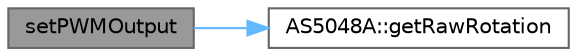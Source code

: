 digraph "setPWMOutput"
{
 // LATEX_PDF_SIZE
  bgcolor="transparent";
  edge [fontname=Helvetica,fontsize=10,labelfontname=Helvetica,labelfontsize=10];
  node [fontname=Helvetica,fontsize=10,shape=box,height=0.2,width=0.4];
  rankdir="LR";
  Node1 [id="Node000001",label="setPWMOutput",height=0.2,width=0.4,color="gray40", fillcolor="grey60", style="filled", fontcolor="black",tooltip="setzt den richtigen Duty-Cycle"];
  Node1 -> Node2 [id="edge1_Node000001_Node000002",color="steelblue1",style="solid",tooltip=" "];
  Node2 [id="Node000002",label="AS5048A::getRawRotation",height=0.2,width=0.4,color="grey40", fillcolor="white", style="filled",URL="$class_a_s5048_a.html#a79f5ff855b3bf22a461dbfa617bfdf06",tooltip=" "];
}
